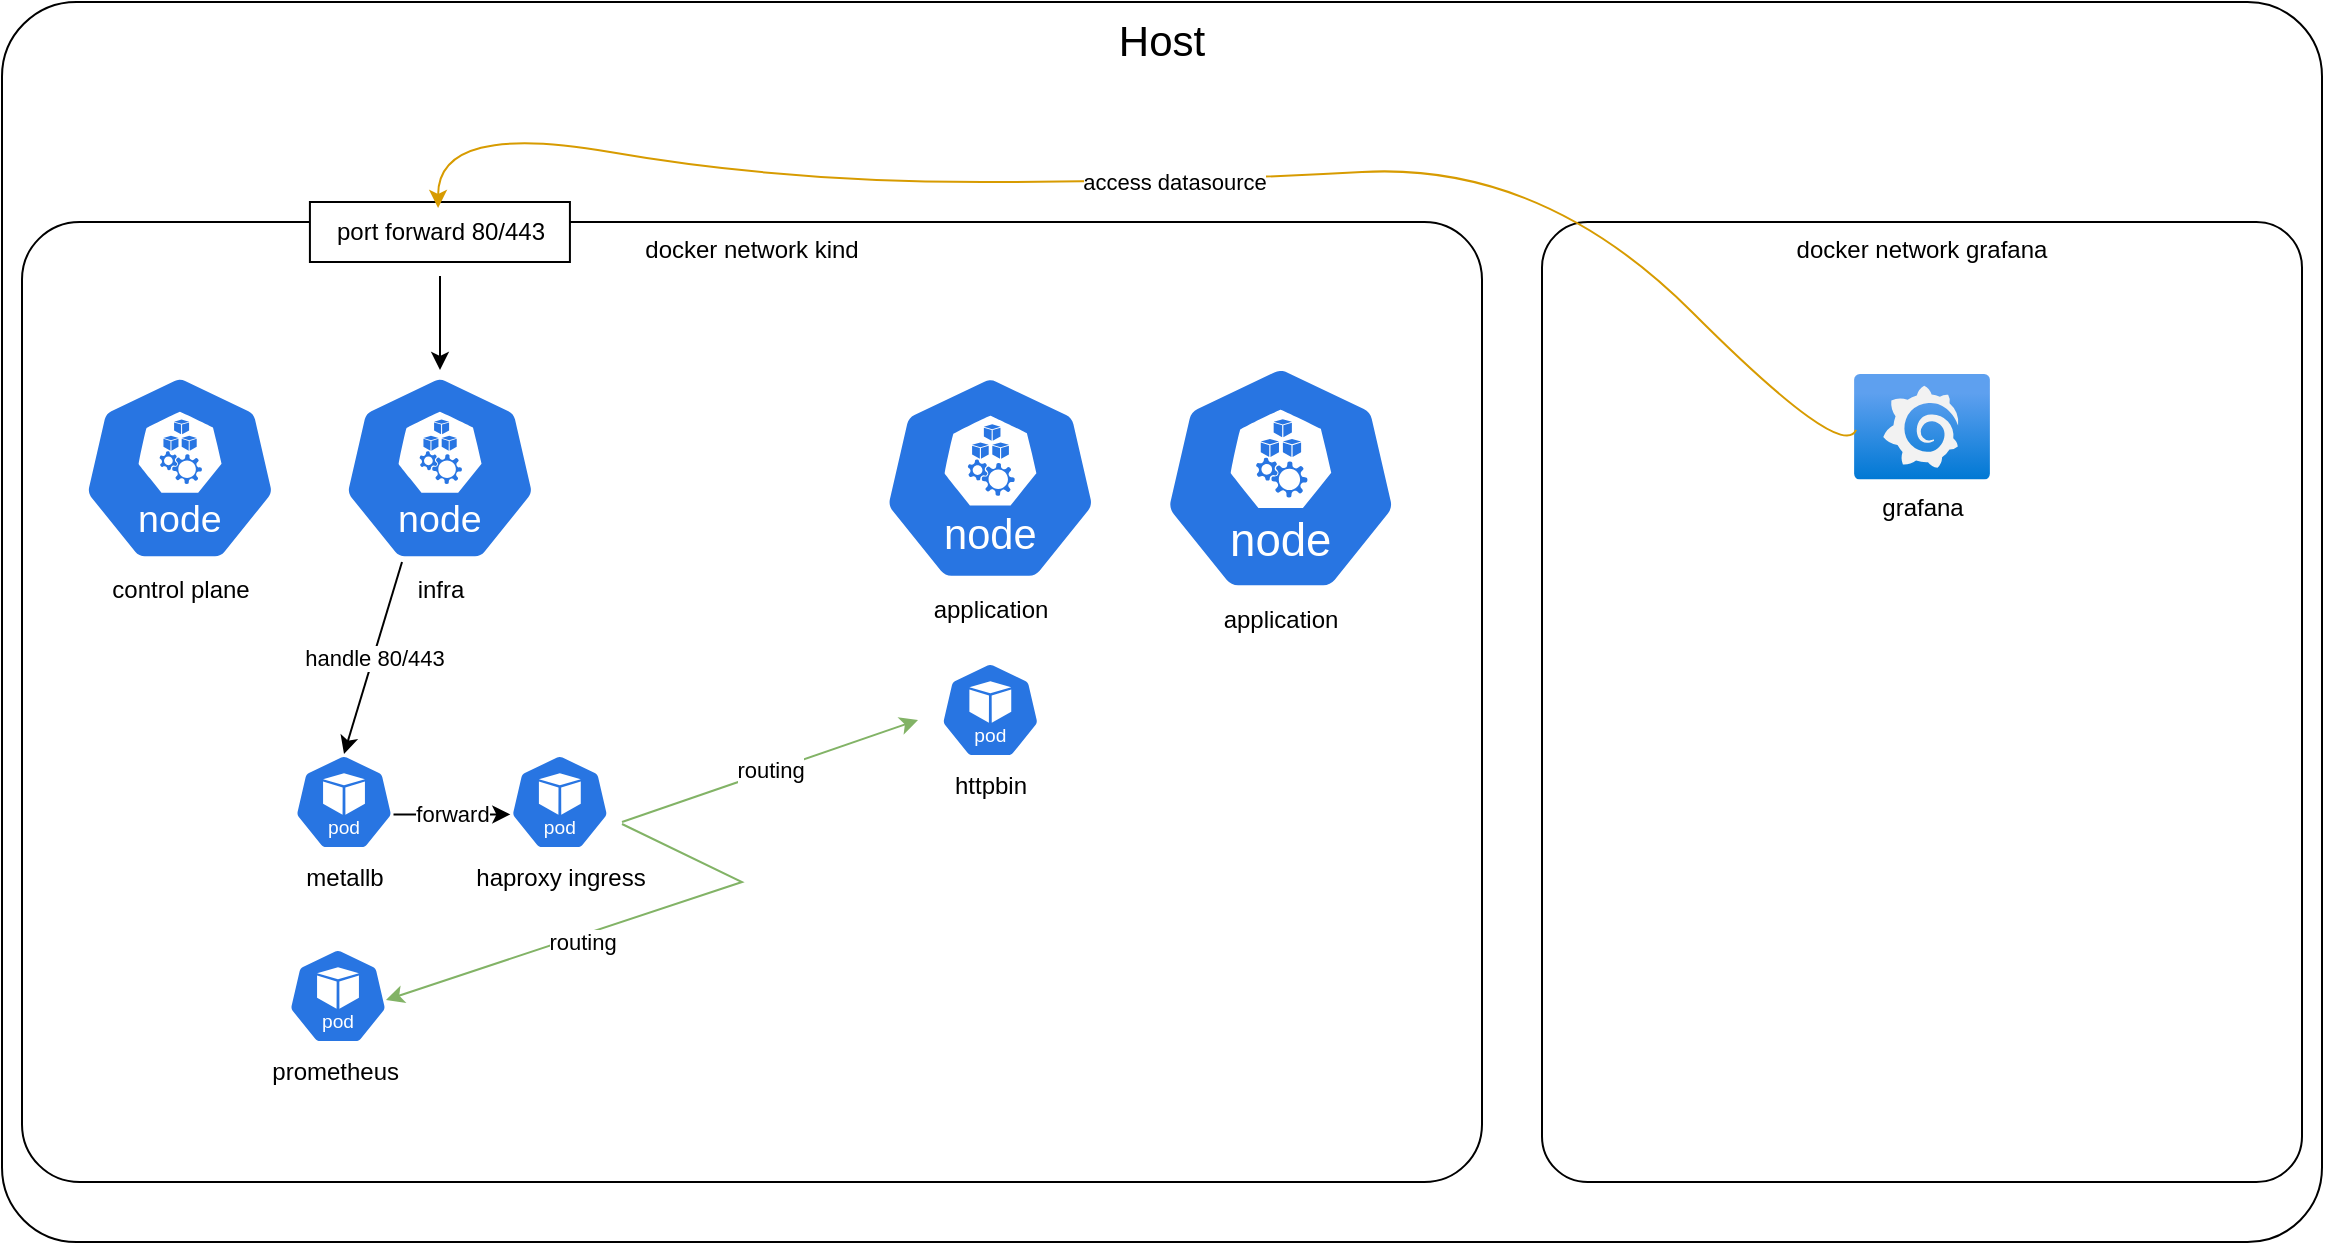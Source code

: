 <mxfile version="28.0.4">
  <diagram name="Page-1" id="S_HCJnlMoKWb6I2RG9Q1">
    <mxGraphModel dx="2276" dy="840" grid="1" gridSize="10" guides="1" tooltips="1" connect="1" arrows="1" fold="1" page="1" pageScale="1" pageWidth="850" pageHeight="1100" math="0" shadow="0">
      <root>
        <mxCell id="0" />
        <mxCell id="1" parent="0" />
        <mxCell id="pm435MD8pgDQZcpdmsl8-1" value="Host" style="rounded=1;whiteSpace=wrap;html=1;arcSize=6;verticalAlign=top;fontSize=21;" vertex="1" parent="1">
          <mxGeometry x="-140" y="340" width="1160" height="620" as="geometry" />
        </mxCell>
        <mxCell id="pm435MD8pgDQZcpdmsl8-21" value="docker network grafana" style="rounded=1;whiteSpace=wrap;html=1;arcSize=6;verticalAlign=top;" vertex="1" parent="1">
          <mxGeometry x="630" y="450" width="380" height="480" as="geometry" />
        </mxCell>
        <mxCell id="pm435MD8pgDQZcpdmsl8-2" value="docker network kind" style="rounded=1;whiteSpace=wrap;html=1;arcSize=6;verticalAlign=top;" vertex="1" parent="1">
          <mxGeometry x="-130" y="450" width="730" height="480" as="geometry" />
        </mxCell>
        <mxCell id="pm435MD8pgDQZcpdmsl8-3" value="control plane" style="aspect=fixed;sketch=0;html=1;dashed=0;whitespace=wrap;verticalLabelPosition=bottom;verticalAlign=top;fillColor=#2875E2;strokeColor=#ffffff;points=[[0.005,0.63,0],[0.1,0.2,0],[0.9,0.2,0],[0.5,0,0],[0.995,0.63,0],[0.72,0.99,0],[0.5,1,0],[0.28,0.99,0]];shape=mxgraph.kubernetes.icon2;kubernetesLabel=1;prIcon=node" vertex="1" parent="1">
          <mxGeometry x="-100" y="526" width="97.92" height="94" as="geometry" />
        </mxCell>
        <mxCell id="pm435MD8pgDQZcpdmsl8-4" value="infra" style="aspect=fixed;sketch=0;html=1;dashed=0;whitespace=wrap;verticalLabelPosition=bottom;verticalAlign=top;fillColor=#2875E2;strokeColor=#ffffff;points=[[0.005,0.63,0],[0.1,0.2,0],[0.9,0.2,0],[0.5,0,0],[0.995,0.63,0],[0.72,0.99,0],[0.5,1,0],[0.28,0.99,0]];shape=mxgraph.kubernetes.icon2;kubernetesLabel=1;prIcon=node" vertex="1" parent="1">
          <mxGeometry x="30" y="526" width="97.92" height="94" as="geometry" />
        </mxCell>
        <mxCell id="pm435MD8pgDQZcpdmsl8-5" value="application" style="aspect=fixed;sketch=0;html=1;dashed=0;whitespace=wrap;verticalLabelPosition=bottom;verticalAlign=top;fillColor=#2875E2;strokeColor=#ffffff;points=[[0.005,0.63,0],[0.1,0.2,0],[0.9,0.2,0],[0.5,0,0],[0.995,0.63,0],[0.72,0.99,0],[0.5,1,0],[0.28,0.99,0]];shape=mxgraph.kubernetes.icon2;kubernetesLabel=1;prIcon=node" vertex="1" parent="1">
          <mxGeometry x="300" y="526" width="108.33" height="104" as="geometry" />
        </mxCell>
        <mxCell id="pm435MD8pgDQZcpdmsl8-6" value="application" style="aspect=fixed;sketch=0;html=1;dashed=0;whitespace=wrap;verticalLabelPosition=bottom;verticalAlign=top;fillColor=#2875E2;strokeColor=#ffffff;points=[[0.005,0.63,0],[0.1,0.2,0],[0.9,0.2,0],[0.5,0,0],[0.995,0.63,0],[0.72,0.99,0],[0.5,1,0],[0.28,0.99,0]];shape=mxgraph.kubernetes.icon2;kubernetesLabel=1;prIcon=node" vertex="1" parent="1">
          <mxGeometry x="440" y="521" width="118.75" height="114" as="geometry" />
        </mxCell>
        <mxCell id="pm435MD8pgDQZcpdmsl8-7" value="metallb" style="aspect=fixed;sketch=0;html=1;dashed=0;whitespace=wrap;verticalLabelPosition=bottom;verticalAlign=top;fillColor=#2875E2;strokeColor=#ffffff;points=[[0.005,0.63,0],[0.1,0.2,0],[0.9,0.2,0],[0.5,0,0],[0.995,0.63,0],[0.72,0.99,0],[0.5,1,0],[0.28,0.99,0]];shape=mxgraph.kubernetes.icon2;kubernetesLabel=1;prIcon=pod" vertex="1" parent="1">
          <mxGeometry x="6" y="716" width="50" height="48" as="geometry" />
        </mxCell>
        <mxCell id="pm435MD8pgDQZcpdmsl8-8" value="port forward 80/443" style="text;html=1;align=center;verticalAlign=middle;resizable=0;points=[];autosize=1;labelBorderColor=none;fillColor=default;strokeColor=default;" vertex="1" parent="1">
          <mxGeometry x="13.96" y="440" width="130" height="30" as="geometry" />
        </mxCell>
        <mxCell id="pm435MD8pgDQZcpdmsl8-9" value="" style="endArrow=classic;html=1;rounded=0;" edge="1" parent="1">
          <mxGeometry width="50" height="50" relative="1" as="geometry">
            <mxPoint x="79" y="477" as="sourcePoint" />
            <mxPoint x="79" y="524" as="targetPoint" />
          </mxGeometry>
        </mxCell>
        <mxCell id="pm435MD8pgDQZcpdmsl8-10" value="haproxy ingress" style="aspect=fixed;sketch=0;html=1;dashed=0;whitespace=wrap;verticalLabelPosition=bottom;verticalAlign=top;fillColor=#2875E2;strokeColor=#ffffff;points=[[0.005,0.63,0],[0.1,0.2,0],[0.9,0.2,0],[0.5,0,0],[0.995,0.63,0],[0.72,0.99,0],[0.5,1,0],[0.28,0.99,0]];shape=mxgraph.kubernetes.icon2;kubernetesLabel=1;prIcon=pod" vertex="1" parent="1">
          <mxGeometry x="113.92" y="716" width="50" height="48" as="geometry" />
        </mxCell>
        <mxCell id="pm435MD8pgDQZcpdmsl8-11" value="prometheus&amp;nbsp;" style="aspect=fixed;sketch=0;html=1;dashed=0;whitespace=wrap;verticalLabelPosition=bottom;verticalAlign=top;fillColor=#2875E2;strokeColor=#ffffff;points=[[0.005,0.63,0],[0.1,0.2,0],[0.9,0.2,0],[0.5,0,0],[0.995,0.63,0],[0.72,0.99,0],[0.5,1,0],[0.28,0.99,0]];shape=mxgraph.kubernetes.icon2;kubernetesLabel=1;prIcon=pod" vertex="1" parent="1">
          <mxGeometry x="3" y="813" width="50" height="48" as="geometry" />
        </mxCell>
        <mxCell id="pm435MD8pgDQZcpdmsl8-13" value="httpbin" style="aspect=fixed;sketch=0;html=1;dashed=0;whitespace=wrap;verticalLabelPosition=bottom;verticalAlign=top;fillColor=#2875E2;strokeColor=#ffffff;points=[[0.005,0.63,0],[0.1,0.2,0],[0.9,0.2,0],[0.5,0,0],[0.995,0.63,0],[0.72,0.99,0],[0.5,1,0],[0.28,0.99,0]];shape=mxgraph.kubernetes.icon2;kubernetesLabel=1;prIcon=pod" vertex="1" parent="1">
          <mxGeometry x="329.16" y="670" width="50" height="48" as="geometry" />
        </mxCell>
        <mxCell id="pm435MD8pgDQZcpdmsl8-15" value="handle 80/443" style="endArrow=classic;html=1;rounded=0;entryX=0.5;entryY=0;entryDx=0;entryDy=0;entryPerimeter=0;" edge="1" parent="1" target="pm435MD8pgDQZcpdmsl8-7">
          <mxGeometry width="50" height="50" relative="1" as="geometry">
            <mxPoint x="60" y="620" as="sourcePoint" />
            <mxPoint x="60" y="667" as="targetPoint" />
          </mxGeometry>
        </mxCell>
        <mxCell id="pm435MD8pgDQZcpdmsl8-16" value="forward" style="endArrow=classic;html=1;rounded=0;entryX=0.005;entryY=0.63;entryDx=0;entryDy=0;entryPerimeter=0;exitX=0.995;exitY=0.63;exitDx=0;exitDy=0;exitPerimeter=0;" edge="1" parent="1" source="pm435MD8pgDQZcpdmsl8-7" target="pm435MD8pgDQZcpdmsl8-10">
          <mxGeometry width="50" height="50" relative="1" as="geometry">
            <mxPoint x="105" y="660" as="sourcePoint" />
            <mxPoint x="90" y="756" as="targetPoint" />
          </mxGeometry>
        </mxCell>
        <mxCell id="pm435MD8pgDQZcpdmsl8-18" value="routing" style="endArrow=classic;html=1;rounded=0;fillColor=#d5e8d4;strokeColor=#82b366;" edge="1" parent="1">
          <mxGeometry width="50" height="50" relative="1" as="geometry">
            <mxPoint x="170" y="750" as="sourcePoint" />
            <mxPoint x="318" y="699" as="targetPoint" />
          </mxGeometry>
        </mxCell>
        <mxCell id="pm435MD8pgDQZcpdmsl8-19" value="routing" style="endArrow=classic;html=1;rounded=0;fillColor=#d5e8d4;strokeColor=#82b366;" edge="1" parent="1">
          <mxGeometry x="0.196" y="3" width="50" height="50" relative="1" as="geometry">
            <mxPoint x="170" y="751" as="sourcePoint" />
            <mxPoint x="52" y="839" as="targetPoint" />
            <Array as="points">
              <mxPoint x="230" y="780" />
            </Array>
            <mxPoint as="offset" />
          </mxGeometry>
        </mxCell>
        <mxCell id="pm435MD8pgDQZcpdmsl8-20" value="grafana" style="image;aspect=fixed;html=1;points=[];align=center;fontSize=12;image=img/lib/azure2/other/Grafana.svg;" vertex="1" parent="1">
          <mxGeometry x="786" y="526" width="68" height="52.8" as="geometry" />
        </mxCell>
        <mxCell id="pm435MD8pgDQZcpdmsl8-22" value="access datasource" style="curved=1;endArrow=classic;html=1;rounded=0;entryX=0.493;entryY=0.1;entryDx=0;entryDy=0;entryPerimeter=0;exitX=0.015;exitY=0.53;exitDx=0;exitDy=0;exitPerimeter=0;fillColor=#ffe6cc;strokeColor=#d79b00;" edge="1" parent="1" source="pm435MD8pgDQZcpdmsl8-20" target="pm435MD8pgDQZcpdmsl8-8">
          <mxGeometry width="50" height="50" relative="1" as="geometry">
            <mxPoint x="730" y="570" as="sourcePoint" />
            <mxPoint x="780" y="520" as="targetPoint" />
            <Array as="points">
              <mxPoint x="780" y="570" />
              <mxPoint x="630" y="420" />
              <mxPoint x="450" y="430" />
              <mxPoint x="250" y="430" />
              <mxPoint x="78" y="400" />
            </Array>
          </mxGeometry>
        </mxCell>
      </root>
    </mxGraphModel>
  </diagram>
</mxfile>
